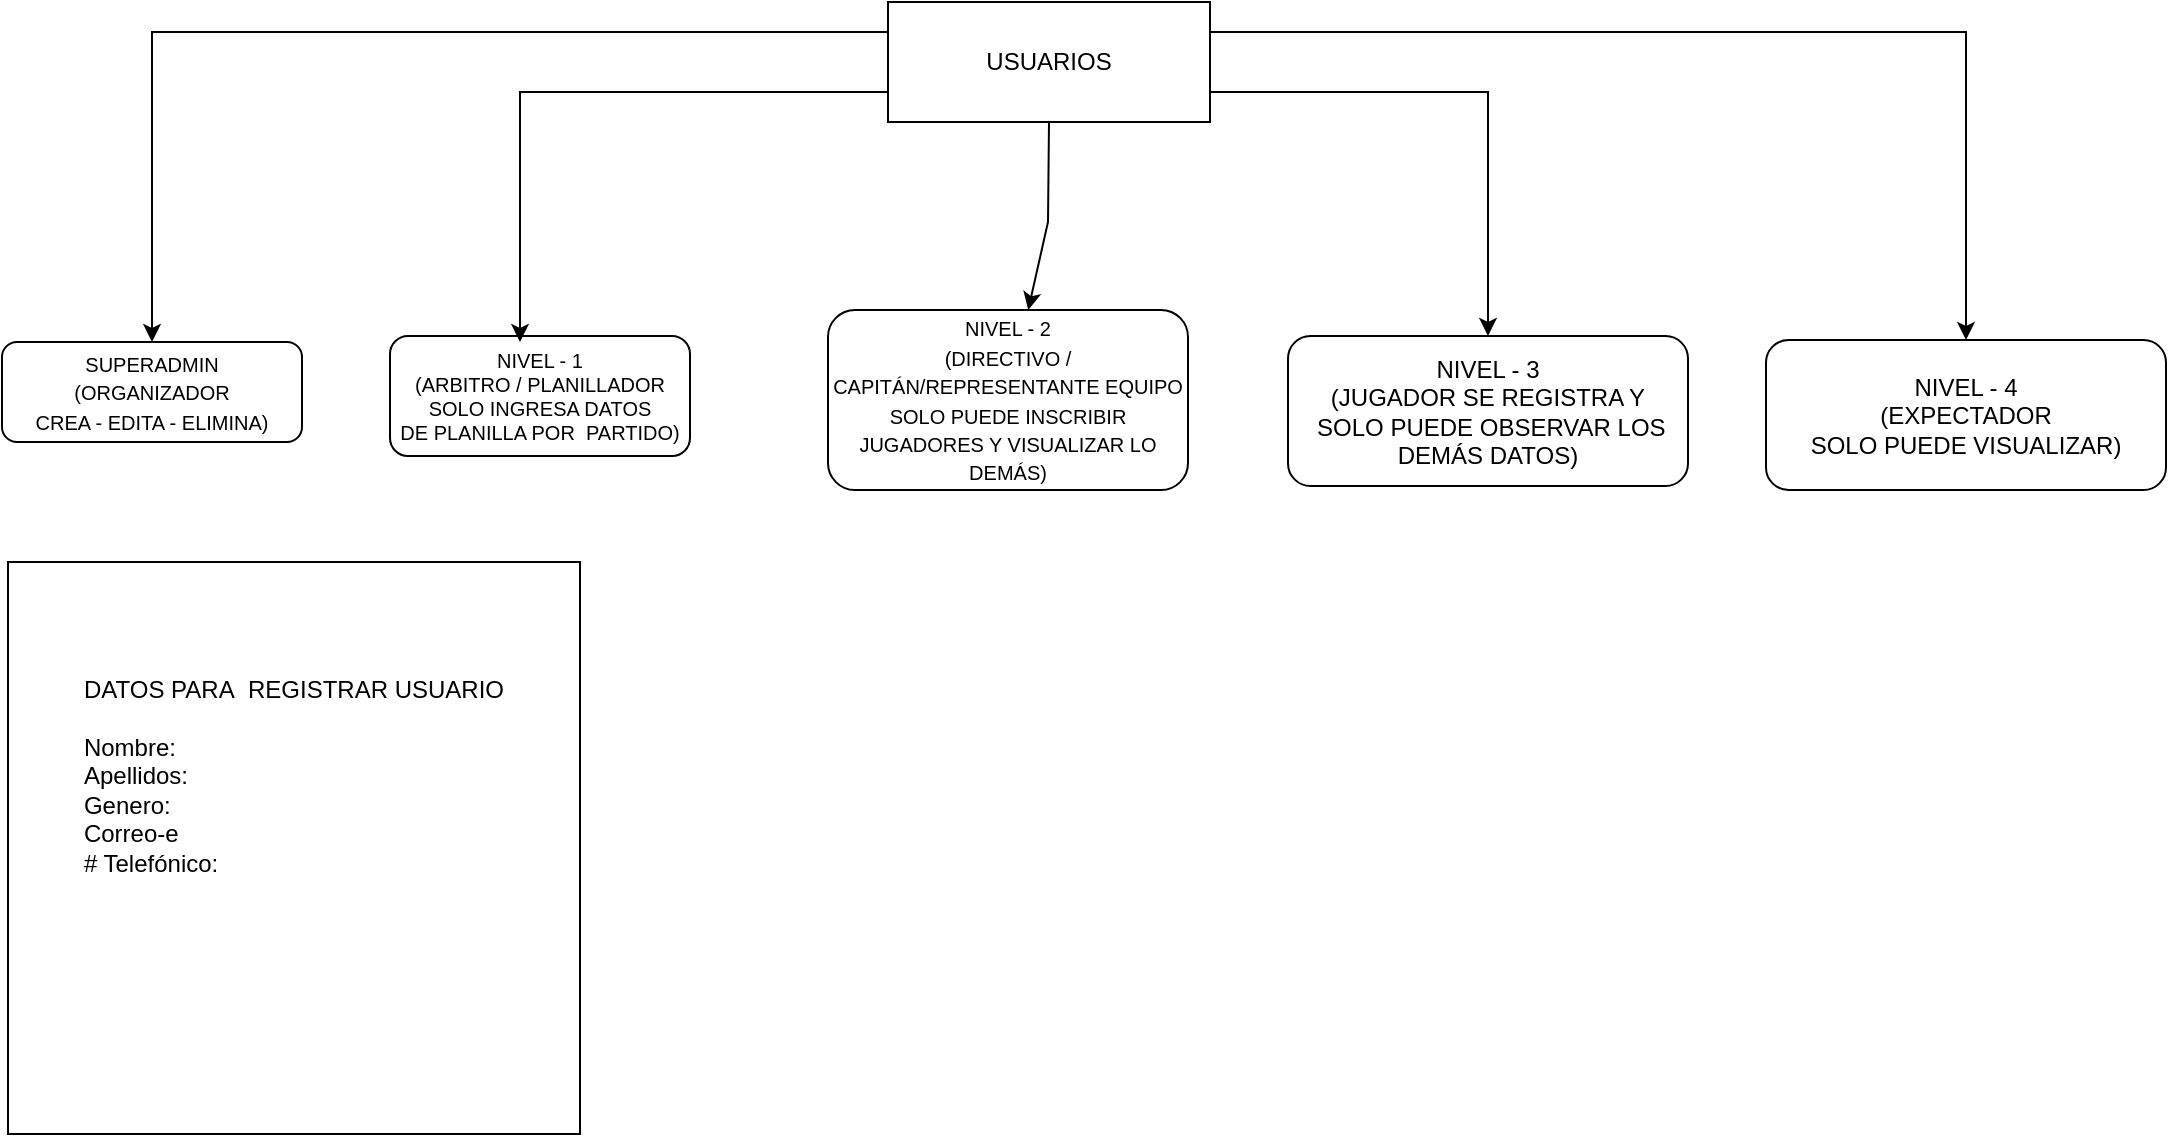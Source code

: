 <mxfile version="23.0.2" type="github">
  <diagram name="Página-1" id="hAcrEKS_ZkMXWYpU6yQQ">
    <mxGraphModel dx="1217" dy="616" grid="1" gridSize="10" guides="1" tooltips="1" connect="1" arrows="1" fold="1" page="1" pageScale="1" pageWidth="1169" pageHeight="827" math="0" shadow="0">
      <root>
        <mxCell id="0" />
        <mxCell id="1" parent="0" />
        <mxCell id="L05xqX4xK244FlBZByql-9" style="edgeStyle=none;rounded=0;orthogonalLoop=1;jettySize=auto;html=1;exitX=0;exitY=0.25;exitDx=0;exitDy=0;" edge="1" parent="1" source="L05xqX4xK244FlBZByql-1" target="L05xqX4xK244FlBZByql-3">
          <mxGeometry relative="1" as="geometry">
            <Array as="points">
              <mxPoint x="290" y="25" />
              <mxPoint x="112" y="25" />
            </Array>
          </mxGeometry>
        </mxCell>
        <mxCell id="L05xqX4xK244FlBZByql-12" style="edgeStyle=none;rounded=0;orthogonalLoop=1;jettySize=auto;html=1;exitX=1;exitY=0.25;exitDx=0;exitDy=0;entryX=0.5;entryY=0;entryDx=0;entryDy=0;" edge="1" parent="1" source="L05xqX4xK244FlBZByql-1" target="L05xqX4xK244FlBZByql-7">
          <mxGeometry relative="1" as="geometry">
            <Array as="points">
              <mxPoint x="1019" y="25" />
            </Array>
          </mxGeometry>
        </mxCell>
        <mxCell id="L05xqX4xK244FlBZByql-13" style="edgeStyle=none;rounded=0;orthogonalLoop=1;jettySize=auto;html=1;exitX=1;exitY=0.75;exitDx=0;exitDy=0;entryX=0.5;entryY=0;entryDx=0;entryDy=0;" edge="1" parent="1" source="L05xqX4xK244FlBZByql-1" target="L05xqX4xK244FlBZByql-6">
          <mxGeometry relative="1" as="geometry">
            <Array as="points">
              <mxPoint x="780" y="55" />
            </Array>
          </mxGeometry>
        </mxCell>
        <mxCell id="L05xqX4xK244FlBZByql-1" value="USUARIOS" style="rounded=0;whiteSpace=wrap;html=1;" vertex="1" parent="1">
          <mxGeometry x="480" y="10" width="161" height="60" as="geometry" />
        </mxCell>
        <mxCell id="L05xqX4xK244FlBZByql-3" value="&lt;font style=&quot;font-size: 10px;&quot;&gt;SUPERADMIN&lt;br&gt;(ORGANIZADOR &lt;br&gt;CREA - EDITA - ELIMINA)&lt;/font&gt;" style="rounded=1;whiteSpace=wrap;html=1;" vertex="1" parent="1">
          <mxGeometry x="37" y="180" width="150" height="50" as="geometry" />
        </mxCell>
        <mxCell id="L05xqX4xK244FlBZByql-4" value="NIVEL - 1&lt;br style=&quot;font-size: 10px;&quot;&gt;(ARBITRO / PLANILLADOR&lt;br style=&quot;font-size: 10px;&quot;&gt;SOLO INGRESA DATOS&lt;br style=&quot;font-size: 10px;&quot;&gt;DE PLANILLA POR&amp;nbsp; PARTIDO)" style="rounded=1;whiteSpace=wrap;html=1;fontSize=10;" vertex="1" parent="1">
          <mxGeometry x="231" y="177" width="150" height="60" as="geometry" />
        </mxCell>
        <mxCell id="L05xqX4xK244FlBZByql-5" value="&lt;font style=&quot;font-size: 10px;&quot;&gt;NIVEL - 2&lt;br&gt;(DIRECTIVO / CAPITÁN/REPRESENTANTE EQUIPO&lt;br&gt;SOLO PUEDE INSCRIBIR JUGADORES Y VISUALIZAR LO DEMÁS)&lt;/font&gt;" style="rounded=1;whiteSpace=wrap;html=1;" vertex="1" parent="1">
          <mxGeometry x="450" y="164" width="180" height="90" as="geometry" />
        </mxCell>
        <mxCell id="L05xqX4xK244FlBZByql-6" value="NIVEL - 3&lt;br&gt;(JUGADOR SE REGISTRA Y&lt;br&gt;&amp;nbsp;SOLO PUEDE OBSERVAR LOS DEMÁS DATOS)" style="rounded=1;whiteSpace=wrap;html=1;" vertex="1" parent="1">
          <mxGeometry x="680" y="177" width="200" height="75" as="geometry" />
        </mxCell>
        <mxCell id="L05xqX4xK244FlBZByql-7" value="NIVEL - 4&lt;br&gt;(EXPECTADOR&lt;br&gt;SOLO PUEDE VISUALIZAR)" style="rounded=1;whiteSpace=wrap;html=1;" vertex="1" parent="1">
          <mxGeometry x="919" y="179" width="200" height="75" as="geometry" />
        </mxCell>
        <mxCell id="L05xqX4xK244FlBZByql-10" style="edgeStyle=none;rounded=0;orthogonalLoop=1;jettySize=auto;html=1;exitX=0;exitY=0.75;exitDx=0;exitDy=0;" edge="1" parent="1" source="L05xqX4xK244FlBZByql-1">
          <mxGeometry relative="1" as="geometry">
            <mxPoint x="490" y="50" as="sourcePoint" />
            <mxPoint x="296" y="180" as="targetPoint" />
            <Array as="points">
              <mxPoint x="296" y="55" />
            </Array>
          </mxGeometry>
        </mxCell>
        <mxCell id="L05xqX4xK244FlBZByql-11" style="edgeStyle=none;rounded=0;orthogonalLoop=1;jettySize=auto;html=1;exitX=0.5;exitY=1;exitDx=0;exitDy=0;" edge="1" parent="1" source="L05xqX4xK244FlBZByql-1" target="L05xqX4xK244FlBZByql-5">
          <mxGeometry relative="1" as="geometry">
            <mxPoint x="490" y="65" as="sourcePoint" />
            <mxPoint x="560" y="160" as="targetPoint" />
            <Array as="points">
              <mxPoint x="560" y="120" />
            </Array>
          </mxGeometry>
        </mxCell>
        <mxCell id="L05xqX4xK244FlBZByql-14" value="DATOS PARA&amp;nbsp; REGISTRAR USUARIO&lt;br&gt;&lt;br&gt;&lt;div align=&quot;left&quot;&gt;Nombre:&lt;br&gt;Apellidos:&lt;br&gt;Genero:&lt;/div&gt;&lt;div align=&quot;left&quot;&gt;Correo-e&lt;/div&gt;&lt;div align=&quot;left&quot;&gt;# Telefónico:&lt;/div&gt;&lt;div align=&quot;left&quot;&gt;&lt;br&gt;&lt;/div&gt;&lt;div align=&quot;left&quot;&gt;&lt;br&gt;&lt;/div&gt;&lt;div align=&quot;left&quot;&gt;&lt;br&gt;&lt;/div&gt;&lt;div align=&quot;left&quot;&gt;&lt;br&gt;&lt;/div&gt;&lt;div align=&quot;left&quot;&gt;&lt;br&gt;&lt;/div&gt;" style="whiteSpace=wrap;html=1;aspect=fixed;" vertex="1" parent="1">
          <mxGeometry x="40" y="290" width="286" height="286" as="geometry" />
        </mxCell>
      </root>
    </mxGraphModel>
  </diagram>
</mxfile>

